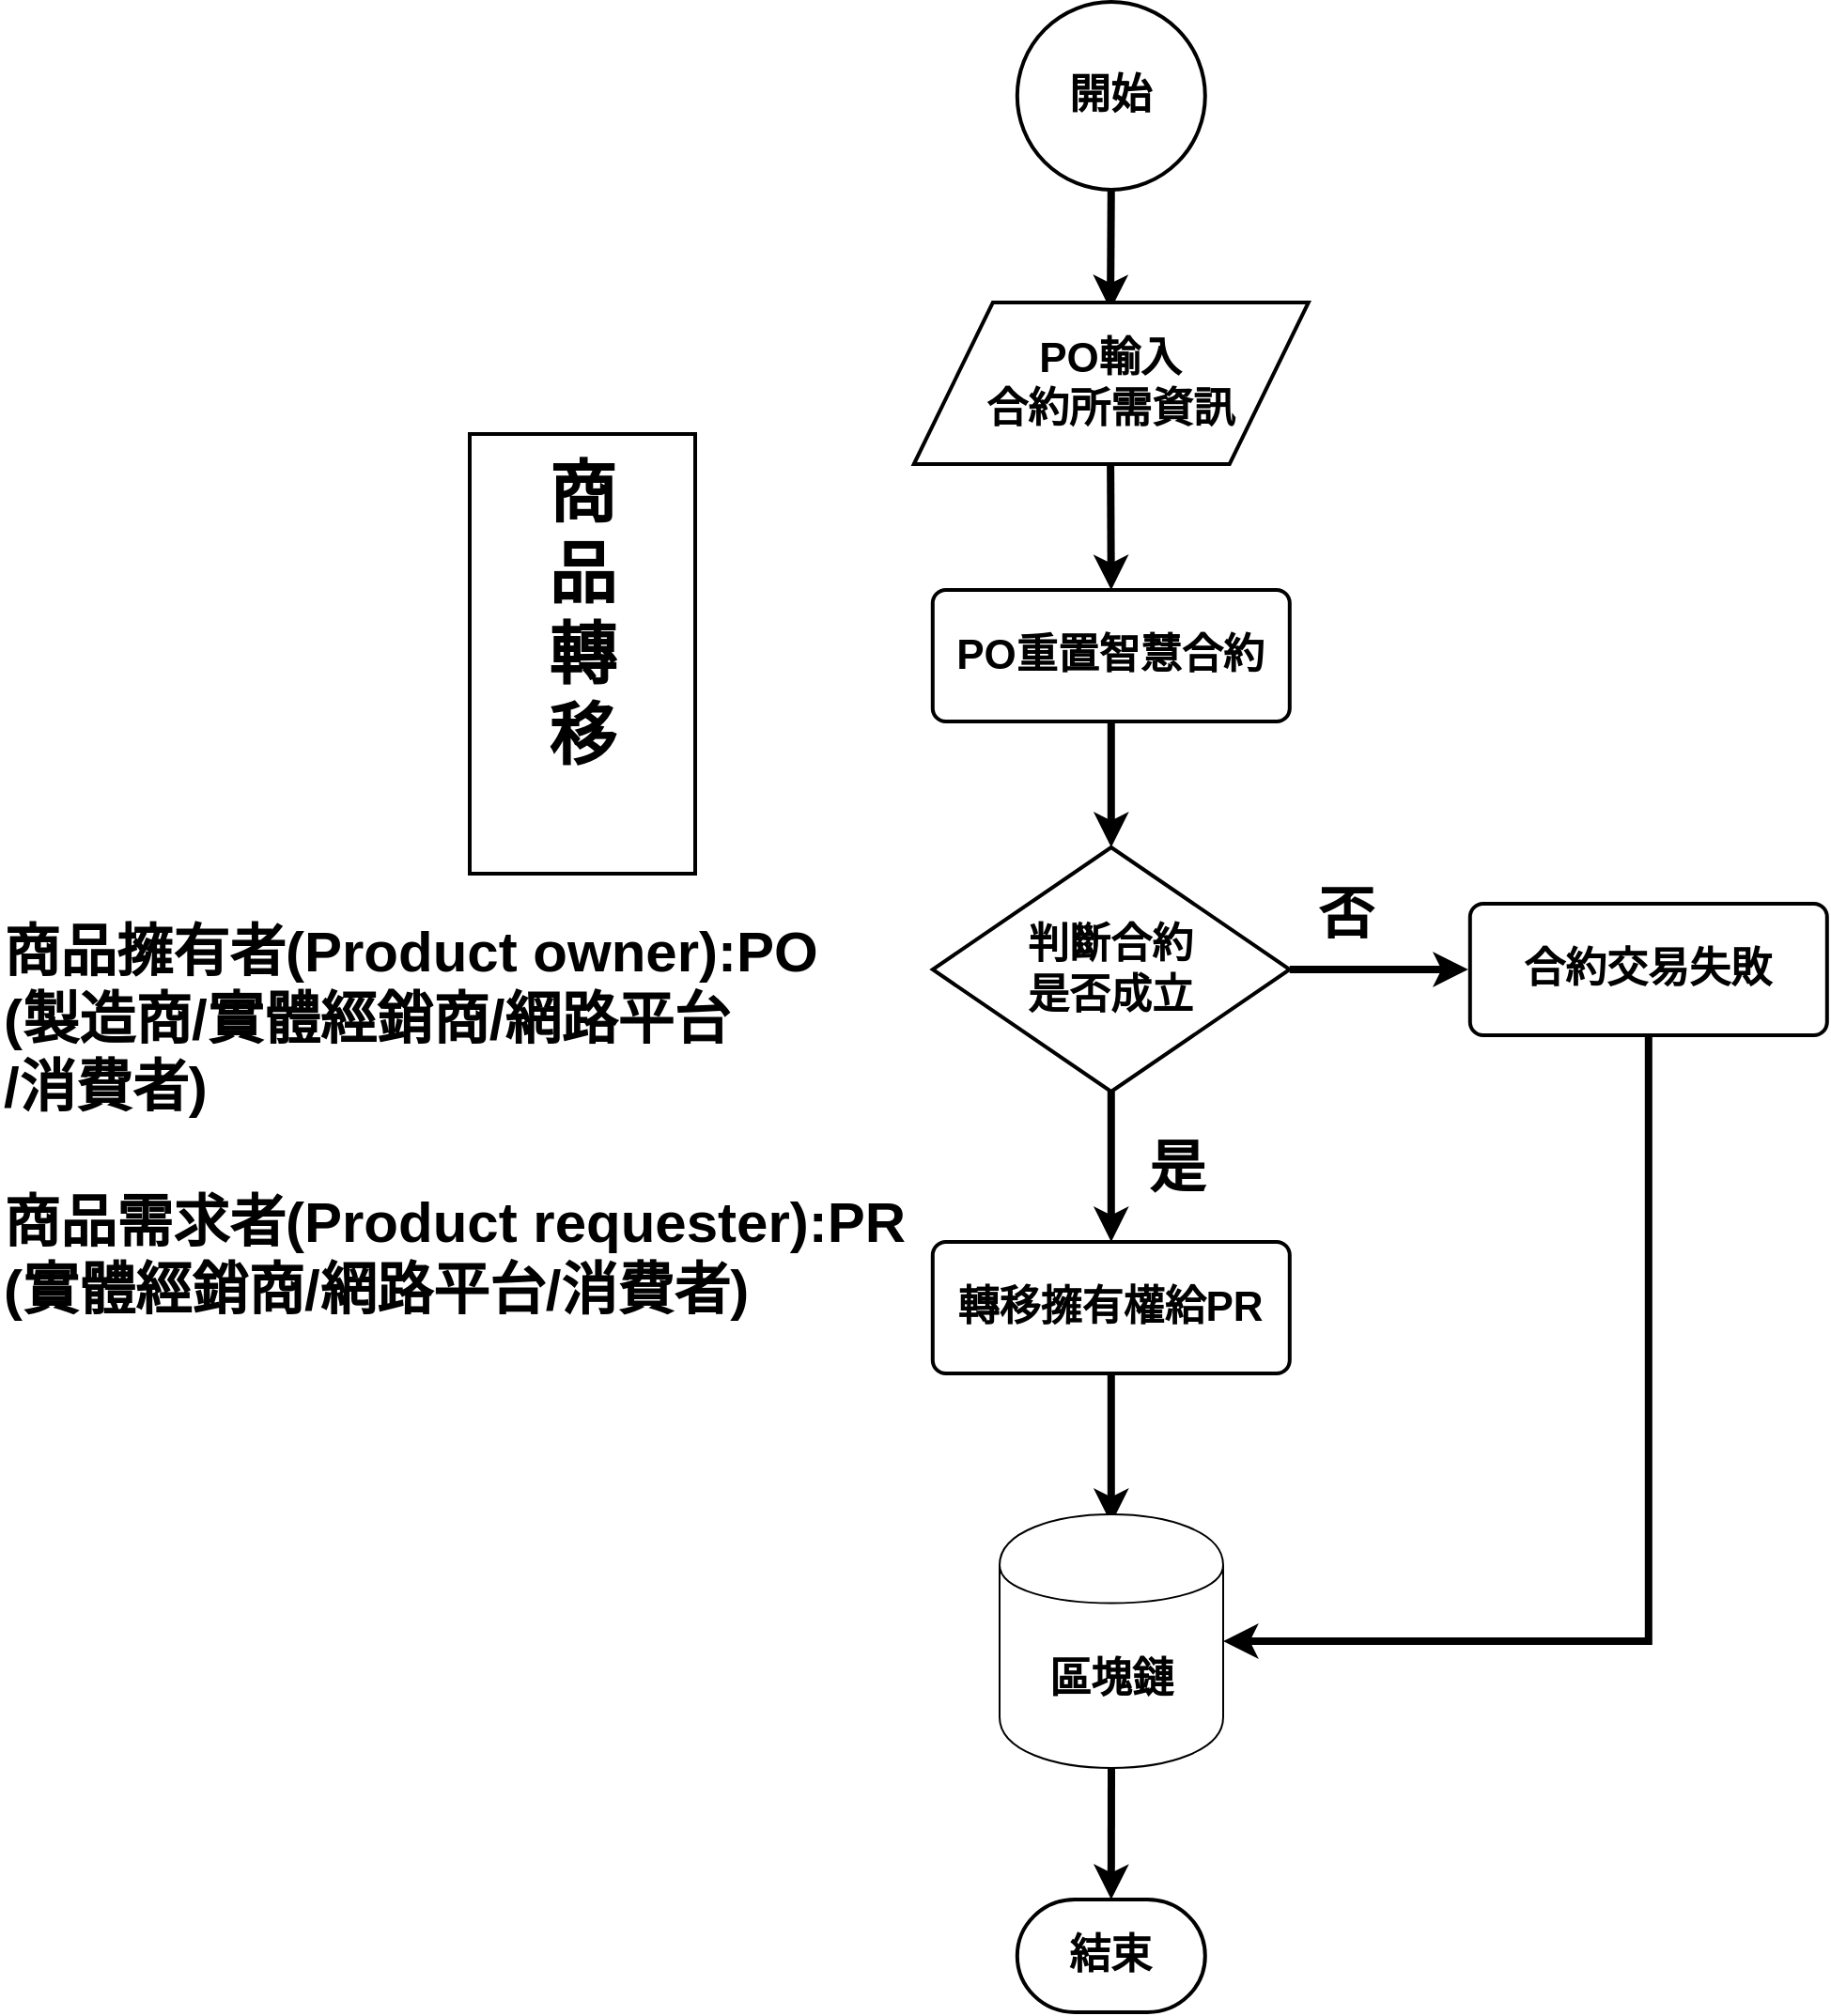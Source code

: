 <mxfile version="10.6.5" type="device"><diagram id="t86SMSEcouTJ0FoThkOo" name="第 1 页"><mxGraphModel dx="-4952" dy="748" grid="1" gridSize="10" guides="1" tooltips="1" connect="1" arrows="1" fold="1" page="1" pageScale="1" pageWidth="827" pageHeight="1169" math="0" shadow="0"><root><mxCell id="0"/><mxCell id="1" parent="0"/><mxCell id="JFS9H3PHhgZQFbh1dDwY-1" value="&lt;font style=&quot;font-size: 36px&quot;&gt;&lt;b&gt;商&lt;br&gt;品&lt;br&gt;轉&lt;br&gt;移&lt;br&gt;&lt;/b&gt;&lt;br&gt;&lt;/font&gt;" style="rounded=0;whiteSpace=wrap;html=1;strokeWidth=2;" parent="1" vertex="1"><mxGeometry x="6710" y="280" width="120" height="234" as="geometry"/></mxCell><mxCell id="JFS9H3PHhgZQFbh1dDwY-2" value="" style="edgeStyle=orthogonalEdgeStyle;rounded=0;orthogonalLoop=1;jettySize=auto;html=1;fontSize=22;strokeWidth=4;" parent="1" source="JFS9H3PHhgZQFbh1dDwY-4" edge="1"><mxGeometry relative="1" as="geometry"><mxPoint x="7241.4" y="565" as="targetPoint"/></mxGeometry></mxCell><mxCell id="JFS9H3PHhgZQFbh1dDwY-3" value="" style="edgeStyle=orthogonalEdgeStyle;rounded=0;orthogonalLoop=1;jettySize=auto;html=1;fontSize=22;strokeWidth=4;align=center;" parent="1" source="JFS9H3PHhgZQFbh1dDwY-4" edge="1"><mxGeometry relative="1" as="geometry"><mxPoint x="7051.4" y="710" as="targetPoint"/></mxGeometry></mxCell><mxCell id="JFS9H3PHhgZQFbh1dDwY-4" value="&lt;b&gt;判斷合約&lt;br&gt;是否成立&lt;/b&gt;" style="strokeWidth=2;html=1;shape=mxgraph.flowchart.decision;whiteSpace=wrap;fontSize=22;align=center;" parent="1" vertex="1"><mxGeometry x="6956.4" y="500" width="190" height="130" as="geometry"/></mxCell><mxCell id="JFS9H3PHhgZQFbh1dDwY-5" value="&lt;font style=&quot;font-size: 22px&quot;&gt;&lt;b&gt;開始&lt;/b&gt;&lt;/font&gt;" style="strokeWidth=2;html=1;shape=mxgraph.flowchart.start_2;whiteSpace=wrap;align=center;" parent="1" vertex="1"><mxGeometry x="7001.4" y="50" width="100" height="100" as="geometry"/></mxCell><mxCell id="JFS9H3PHhgZQFbh1dDwY-6" style="edgeStyle=orthogonalEdgeStyle;rounded=0;orthogonalLoop=1;jettySize=auto;html=1;exitX=0.5;exitY=1;exitDx=0;exitDy=0;entryX=1;entryY=0.5;entryDx=0;entryDy=0;strokeWidth=4;" parent="1" source="JFS9H3PHhgZQFbh1dDwY-7" target="JFS9H3PHhgZQFbh1dDwY-13" edge="1"><mxGeometry relative="1" as="geometry"/></mxCell><mxCell id="JFS9H3PHhgZQFbh1dDwY-7" value="&lt;b&gt;合約交易失敗&lt;/b&gt;" style="rounded=1;whiteSpace=wrap;html=1;absoluteArcSize=1;arcSize=14;strokeWidth=2;fontSize=22;" parent="1" vertex="1"><mxGeometry x="7242.4" y="530" width="190" height="70" as="geometry"/></mxCell><mxCell id="JFS9H3PHhgZQFbh1dDwY-8" value="&lt;b&gt;&lt;font style=&quot;font-size: 30px&quot;&gt;否&lt;/font&gt;&lt;/b&gt;" style="text;html=1;resizable=0;points=[];autosize=1;align=center;verticalAlign=top;spacingTop=-4;fontSize=22;" parent="1" vertex="1"><mxGeometry x="7151.4" y="515" width="50" height="30" as="geometry"/></mxCell><mxCell id="JFS9H3PHhgZQFbh1dDwY-9" value="&lt;font style=&quot;font-size: 30px&quot;&gt;&lt;b&gt;是&lt;/b&gt;&lt;/font&gt;" style="text;html=1;resizable=0;points=[];autosize=1;align=center;verticalAlign=top;spacingTop=-4;fontSize=22;" parent="1" vertex="1"><mxGeometry x="7061.4" y="650" width="50" height="30" as="geometry"/></mxCell><mxCell id="JFS9H3PHhgZQFbh1dDwY-10" value="" style="edgeStyle=orthogonalEdgeStyle;rounded=0;orthogonalLoop=1;jettySize=auto;html=1;strokeWidth=4;fontSize=22;align=center;" parent="1" source="JFS9H3PHhgZQFbh1dDwY-11" edge="1"><mxGeometry relative="1" as="geometry"><mxPoint x="7051.4" y="860" as="targetPoint"/></mxGeometry></mxCell><mxCell id="JFS9H3PHhgZQFbh1dDwY-11" value="&lt;b&gt;轉移擁有權給PR&lt;/b&gt;&lt;br&gt;" style="rounded=1;whiteSpace=wrap;html=1;absoluteArcSize=1;arcSize=14;strokeWidth=2;fontSize=22;align=center;" parent="1" vertex="1"><mxGeometry x="6956.4" y="710" width="190" height="70" as="geometry"/></mxCell><mxCell id="JFS9H3PHhgZQFbh1dDwY-12" value="&lt;b&gt;結束&lt;/b&gt;" style="strokeWidth=2;html=1;shape=mxgraph.flowchart.terminator;whiteSpace=wrap;fontSize=22;align=center;" parent="1" vertex="1"><mxGeometry x="7001.4" y="1060" width="100" height="60" as="geometry"/></mxCell><mxCell id="JFS9H3PHhgZQFbh1dDwY-13" value="&lt;font style=&quot;font-size: 22px&quot;&gt;&lt;b&gt;區塊鏈&lt;/b&gt;&lt;/font&gt;" style="shape=cylinder;whiteSpace=wrap;html=1;boundedLbl=1;backgroundOutline=1;align=center;" parent="1" vertex="1"><mxGeometry x="6991.999" y="855" width="119" height="135" as="geometry"/></mxCell><mxCell id="JFS9H3PHhgZQFbh1dDwY-15" value="" style="endArrow=classic;html=1;exitX=0.5;exitY=1;exitDx=0;exitDy=0;entryX=0.5;entryY=0;entryDx=0;entryDy=0;entryPerimeter=0;strokeWidth=4;align=center;" parent="1" source="JFS9H3PHhgZQFbh1dDwY-13" target="JFS9H3PHhgZQFbh1dDwY-12" edge="1"><mxGeometry width="50" height="50" relative="1" as="geometry"><mxPoint x="6734.999" y="1100" as="sourcePoint"/><mxPoint x="6784.999" y="1050" as="targetPoint"/></mxGeometry></mxCell><mxCell id="JFS9H3PHhgZQFbh1dDwY-16" value="" style="endArrow=classic;html=1;strokeWidth=4;fontSize=4;exitX=0.5;exitY=1;exitDx=0;exitDy=0;exitPerimeter=0;entryX=0.5;entryY=0;entryDx=0;entryDy=0;align=center;" parent="1" source="JFS9H3PHhgZQFbh1dDwY-5" edge="1"><mxGeometry width="50" height="50" relative="1" as="geometry"><mxPoint x="6714.999" y="710" as="sourcePoint"/><mxPoint x="7051" y="214" as="targetPoint"/></mxGeometry></mxCell><mxCell id="JFS9H3PHhgZQFbh1dDwY-17" value="" style="endArrow=classic;html=1;strokeWidth=4;fontSize=22;align=center;exitX=0.5;exitY=1;exitDx=0;exitDy=0;entryX=0.5;entryY=0;entryDx=0;entryDy=0;" parent="1" target="JFS9H3PHhgZQFbh1dDwY-21" edge="1"><mxGeometry width="50" height="50" relative="1" as="geometry"><mxPoint x="7051" y="284" as="sourcePoint"/><mxPoint x="7051" y="347" as="targetPoint"/></mxGeometry></mxCell><mxCell id="JFS9H3PHhgZQFbh1dDwY-19" value="&lt;font style=&quot;font-size: 22px&quot;&gt;&lt;b&gt;PO輸入&lt;br&gt;合約所需資訊&lt;/b&gt;&lt;br&gt;&lt;/font&gt;" style="shape=parallelogram;perimeter=parallelogramPerimeter;whiteSpace=wrap;html=1;align=center;strokeWidth=2;" parent="1" vertex="1"><mxGeometry x="6946.4" y="210" width="210" height="86" as="geometry"/></mxCell><mxCell id="JFS9H3PHhgZQFbh1dDwY-20" style="edgeStyle=orthogonalEdgeStyle;rounded=0;orthogonalLoop=1;jettySize=auto;html=1;exitX=0.5;exitY=1;exitDx=0;exitDy=0;entryX=0.5;entryY=0;entryDx=0;entryDy=0;entryPerimeter=0;strokeWidth=4;" parent="1" source="JFS9H3PHhgZQFbh1dDwY-21" target="JFS9H3PHhgZQFbh1dDwY-4" edge="1"><mxGeometry relative="1" as="geometry"/></mxCell><mxCell id="JFS9H3PHhgZQFbh1dDwY-21" value="&lt;span&gt;&lt;font style=&quot;font-size: 22px&quot;&gt;&lt;b&gt;PO重置智慧合約&lt;/b&gt;&lt;/font&gt;&lt;/span&gt;" style="rounded=1;whiteSpace=wrap;html=1;absoluteArcSize=1;arcSize=14;strokeWidth=2;align=center;" parent="1" vertex="1"><mxGeometry x="6956.4" y="363" width="190" height="70" as="geometry"/></mxCell><mxCell id="JFS9H3PHhgZQFbh1dDwY-22" value="&lt;font style=&quot;font-size: 30px&quot;&gt;&lt;b&gt;商品擁有者(Product owner):PO&lt;br&gt;(製造商/實體經銷商/網路平台&lt;br&gt;/消費者)&lt;br&gt;&lt;br&gt;商品需求者(Product requester):PR&lt;br&gt;(實體經銷商/網路平台/消費者)&lt;br&gt;&lt;/b&gt;&lt;/font&gt;&lt;br&gt;" style="text;html=1;resizable=0;points=[];autosize=1;align=left;verticalAlign=top;spacingTop=-4;" parent="1" vertex="1"><mxGeometry x="6460" y="535" width="500" height="130" as="geometry"/></mxCell></root></mxGraphModel></diagram></mxfile>